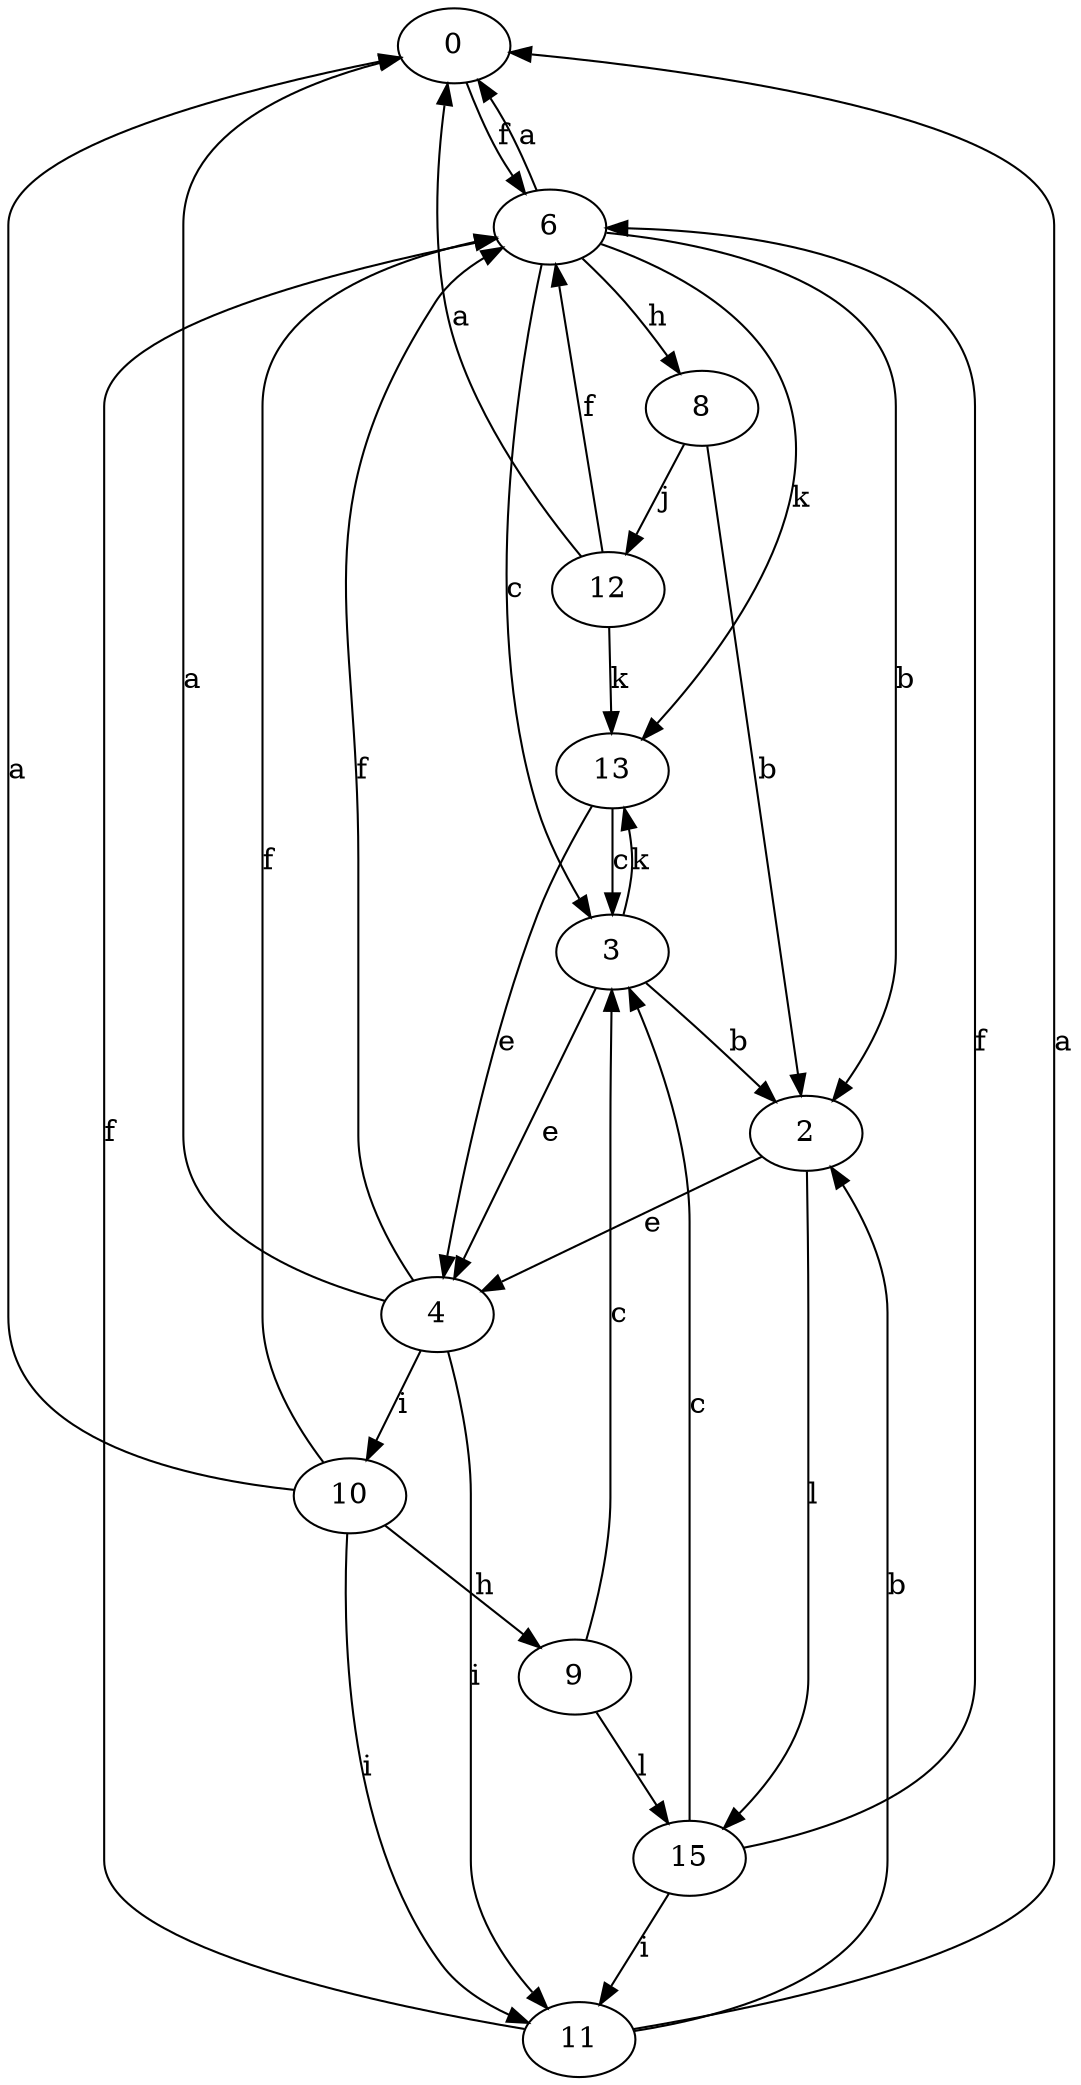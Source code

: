 strict digraph  {
0;
2;
3;
4;
6;
8;
9;
10;
11;
12;
13;
15;
0 -> 6  [label=f];
2 -> 4  [label=e];
2 -> 15  [label=l];
3 -> 2  [label=b];
3 -> 4  [label=e];
3 -> 13  [label=k];
4 -> 0  [label=a];
4 -> 6  [label=f];
4 -> 10  [label=i];
4 -> 11  [label=i];
6 -> 0  [label=a];
6 -> 2  [label=b];
6 -> 3  [label=c];
6 -> 8  [label=h];
6 -> 13  [label=k];
8 -> 2  [label=b];
8 -> 12  [label=j];
9 -> 3  [label=c];
9 -> 15  [label=l];
10 -> 0  [label=a];
10 -> 6  [label=f];
10 -> 9  [label=h];
10 -> 11  [label=i];
11 -> 0  [label=a];
11 -> 2  [label=b];
11 -> 6  [label=f];
12 -> 0  [label=a];
12 -> 6  [label=f];
12 -> 13  [label=k];
13 -> 3  [label=c];
13 -> 4  [label=e];
15 -> 3  [label=c];
15 -> 6  [label=f];
15 -> 11  [label=i];
}
